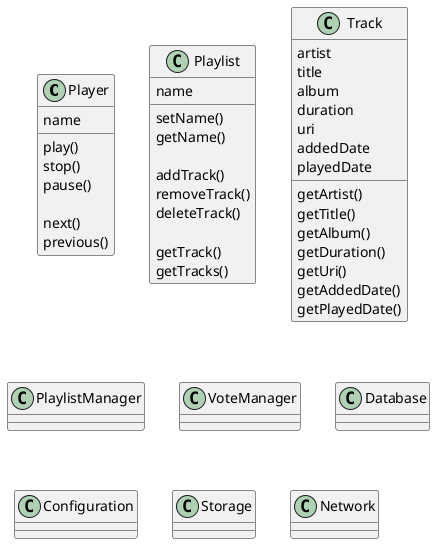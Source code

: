 @startuml


class Player {
    name

    play()
    stop()
    pause()
    
    next()
    previous()
}

class Playlist {
    name

    setName()
    getName()

    addTrack()
    removeTrack()
    deleteTrack()

    getTrack()
    getTracks()

}

class Track {
    artist
    title
    album
    duration
    uri
    addedDate
    playedDate

    getArtist()
    getTitle()
    getAlbum()
    getDuration()
    getUri()
    getAddedDate()
    getPlayedDate()
}

class PlaylistManager {

}

class VoteManager {

}

class Database {

}

class Configuration {

}

class Storage {

}

class Network {

}



@enduml
